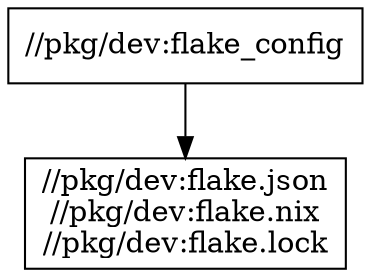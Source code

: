 digraph mygraph {
  node [shape=box];
  "//pkg/dev:flake_config"
  "//pkg/dev:flake_config" -> "//pkg/dev:flake.json\n//pkg/dev:flake.nix\n//pkg/dev:flake.lock"
  "//pkg/dev:flake.json\n//pkg/dev:flake.nix\n//pkg/dev:flake.lock"
}

